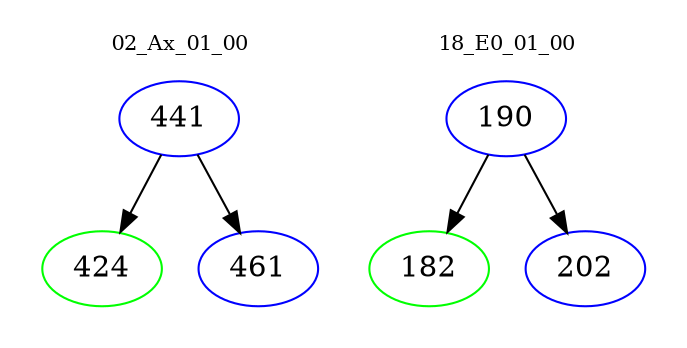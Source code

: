 digraph{
subgraph cluster_0 {
color = white
label = "02_Ax_01_00";
fontsize=10;
T0_441 [label="441", color="blue"]
T0_441 -> T0_424 [color="black"]
T0_424 [label="424", color="green"]
T0_441 -> T0_461 [color="black"]
T0_461 [label="461", color="blue"]
}
subgraph cluster_1 {
color = white
label = "18_E0_01_00";
fontsize=10;
T1_190 [label="190", color="blue"]
T1_190 -> T1_182 [color="black"]
T1_182 [label="182", color="green"]
T1_190 -> T1_202 [color="black"]
T1_202 [label="202", color="blue"]
}
}
